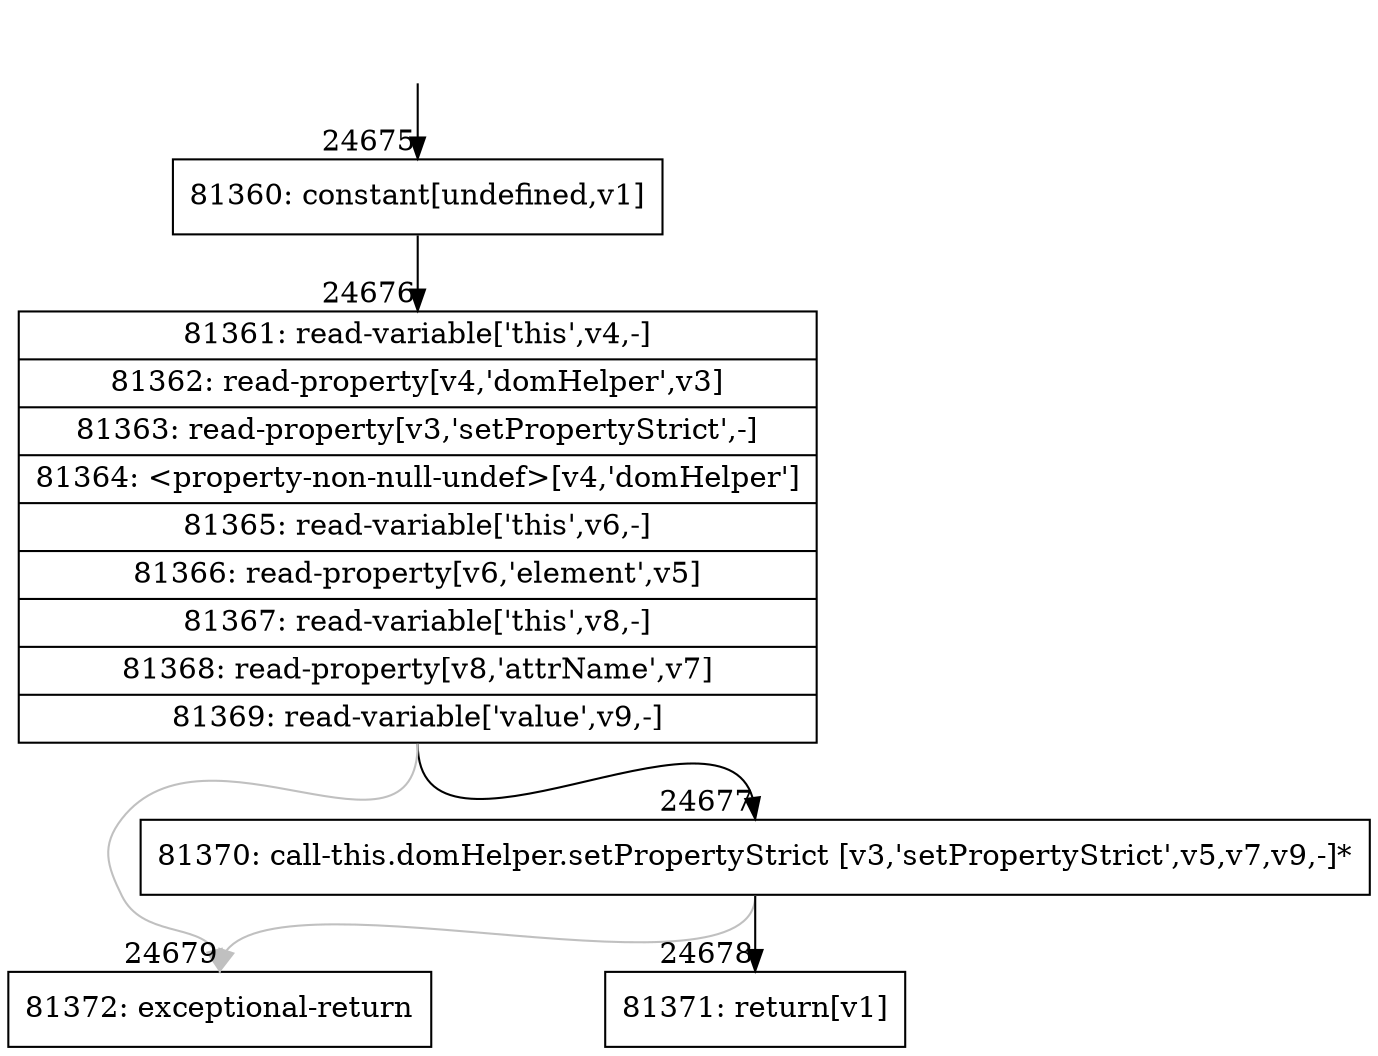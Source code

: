 digraph {
rankdir="TD"
BB_entry2166[shape=none,label=""];
BB_entry2166 -> BB24675 [tailport=s, headport=n, headlabel="    24675"]
BB24675 [shape=record label="{81360: constant[undefined,v1]}" ] 
BB24675 -> BB24676 [tailport=s, headport=n, headlabel="      24676"]
BB24676 [shape=record label="{81361: read-variable['this',v4,-]|81362: read-property[v4,'domHelper',v3]|81363: read-property[v3,'setPropertyStrict',-]|81364: \<property-non-null-undef\>[v4,'domHelper']|81365: read-variable['this',v6,-]|81366: read-property[v6,'element',v5]|81367: read-variable['this',v8,-]|81368: read-property[v8,'attrName',v7]|81369: read-variable['value',v9,-]}" ] 
BB24676 -> BB24677 [tailport=s, headport=n, headlabel="      24677"]
BB24676 -> BB24679 [tailport=s, headport=n, color=gray, headlabel="      24679"]
BB24677 [shape=record label="{81370: call-this.domHelper.setPropertyStrict [v3,'setPropertyStrict',v5,v7,v9,-]*}" ] 
BB24677 -> BB24678 [tailport=s, headport=n, headlabel="      24678"]
BB24677 -> BB24679 [tailport=s, headport=n, color=gray]
BB24678 [shape=record label="{81371: return[v1]}" ] 
BB24679 [shape=record label="{81372: exceptional-return}" ] 
//#$~ 46201
}
